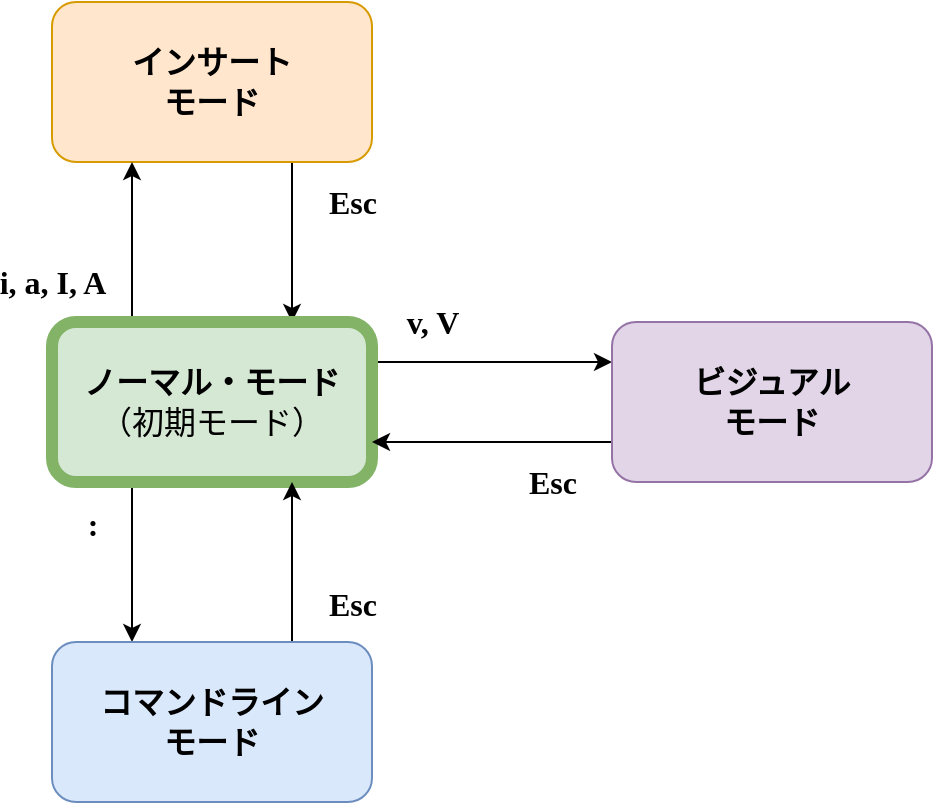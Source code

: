<mxfile version="21.6.1" type="device">
  <diagram id="0" name="ページ1">
    <mxGraphModel dx="954" dy="724" grid="1" gridSize="10" guides="1" tooltips="1" connect="1" arrows="1" fold="1" page="1" pageScale="1" pageWidth="827" pageHeight="1169" math="0" shadow="0">
      <root>
        <mxCell id="0" />
        <mxCell id="1" parent="0" />
        <mxCell id="11" style="edgeStyle=orthogonalEdgeStyle;rounded=0;orthogonalLoop=1;jettySize=auto;html=1;entryX=0.75;entryY=0;entryDx=0;entryDy=0;exitX=0.75;exitY=1;exitDx=0;exitDy=0;" parent="1" source="2" target="3" edge="1">
          <mxGeometry relative="1" as="geometry" />
        </mxCell>
        <mxCell id="13" value="Esc" style="edgeLabel;html=1;align=center;verticalAlign=middle;resizable=0;points=[];labelBackgroundColor=none;fontStyle=1;fontSize=16;fontFamily=Charter;" parent="11" vertex="1" connectable="0">
          <mxGeometry x="-0.067" y="2" relative="1" as="geometry">
            <mxPoint x="28" y="-18" as="offset" />
          </mxGeometry>
        </mxCell>
        <mxCell id="2" value="インサート&lt;br style=&quot;font-size: 16px;&quot;&gt;モード" style="rounded=1;whiteSpace=wrap;html=1;fontStyle=1;fontSize=16;fillColor=#ffe6cc;strokeColor=#d79b00;" parent="1" vertex="1">
          <mxGeometry x="200" y="40" width="160" height="80" as="geometry" />
        </mxCell>
        <mxCell id="6" style="edgeStyle=orthogonalEdgeStyle;rounded=0;orthogonalLoop=1;jettySize=auto;html=1;entryX=0;entryY=0.25;entryDx=0;entryDy=0;exitX=1;exitY=0.25;exitDx=0;exitDy=0;" parent="1" source="3" target="5" edge="1">
          <mxGeometry relative="1" as="geometry" />
        </mxCell>
        <mxCell id="16" value="v, V" style="edgeLabel;html=1;align=center;verticalAlign=middle;resizable=0;points=[];fontStyle=1;fontSize=16;labelBackgroundColor=none;fontFamily=Charter;" parent="6" vertex="1" connectable="0">
          <mxGeometry x="-0.28" relative="1" as="geometry">
            <mxPoint x="-13" y="-20" as="offset" />
          </mxGeometry>
        </mxCell>
        <mxCell id="8" style="edgeStyle=orthogonalEdgeStyle;rounded=0;orthogonalLoop=1;jettySize=auto;html=1;entryX=0.25;entryY=0;entryDx=0;entryDy=0;exitX=0.25;exitY=1;exitDx=0;exitDy=0;" parent="1" source="3" target="4" edge="1">
          <mxGeometry relative="1" as="geometry" />
        </mxCell>
        <mxCell id="14" value=":" style="edgeLabel;html=1;align=center;verticalAlign=middle;resizable=0;points=[];fontStyle=1;fontSize=16;labelBackgroundColor=none;fontFamily=Charter;" parent="8" vertex="1" connectable="0">
          <mxGeometry x="-0.267" y="-2" relative="1" as="geometry">
            <mxPoint x="-18" y="-9" as="offset" />
          </mxGeometry>
        </mxCell>
        <mxCell id="10" style="edgeStyle=orthogonalEdgeStyle;rounded=0;orthogonalLoop=1;jettySize=auto;html=1;entryX=0.25;entryY=1;entryDx=0;entryDy=0;exitX=0.25;exitY=0;exitDx=0;exitDy=0;" parent="1" source="3" target="2" edge="1">
          <mxGeometry relative="1" as="geometry" />
        </mxCell>
        <mxCell id="12" value="i, a, I, A" style="edgeLabel;html=1;align=center;verticalAlign=middle;resizable=0;points=[];labelBackgroundColor=none;fontStyle=1;fontSize=16;fontFamily=Charter;" parent="10" vertex="1" connectable="0">
          <mxGeometry x="0.183" relative="1" as="geometry">
            <mxPoint x="-40" y="27" as="offset" />
          </mxGeometry>
        </mxCell>
        <mxCell id="3" value="ノーマル・モード&lt;br&gt;&lt;span style=&quot;font-weight: normal;&quot;&gt;（初期モード）&lt;/span&gt;" style="rounded=1;whiteSpace=wrap;html=1;fontStyle=1;fontSize=16;fillColor=#d5e8d4;strokeColor=#82b366;strokeWidth=6;" parent="1" vertex="1">
          <mxGeometry x="200" y="200" width="160" height="80" as="geometry" />
        </mxCell>
        <mxCell id="9" style="edgeStyle=orthogonalEdgeStyle;rounded=0;orthogonalLoop=1;jettySize=auto;html=1;entryX=0.75;entryY=1;entryDx=0;entryDy=0;exitX=0.75;exitY=0;exitDx=0;exitDy=0;" parent="1" source="4" target="3" edge="1">
          <mxGeometry relative="1" as="geometry" />
        </mxCell>
        <mxCell id="15" value="Esc" style="edgeLabel;html=1;align=center;verticalAlign=middle;resizable=0;points=[];fontStyle=1;fontSize=16;labelBackgroundColor=none;fontFamily=Charter;" parent="9" vertex="1" connectable="0">
          <mxGeometry x="0.19" y="-1" relative="1" as="geometry">
            <mxPoint x="29" y="28" as="offset" />
          </mxGeometry>
        </mxCell>
        <mxCell id="4" value="コマンドライン&lt;br style=&quot;font-size: 16px;&quot;&gt;モード" style="rounded=1;whiteSpace=wrap;html=1;fontStyle=1;fontSize=16;fillColor=#dae8fc;strokeColor=#6c8ebf;" parent="1" vertex="1">
          <mxGeometry x="200" y="360" width="160" height="80" as="geometry" />
        </mxCell>
        <mxCell id="7" style="edgeStyle=orthogonalEdgeStyle;rounded=0;orthogonalLoop=1;jettySize=auto;html=1;entryX=1;entryY=0.75;entryDx=0;entryDy=0;exitX=0;exitY=0.75;exitDx=0;exitDy=0;" parent="1" source="5" target="3" edge="1">
          <mxGeometry relative="1" as="geometry" />
        </mxCell>
        <mxCell id="17" value="Esc" style="edgeLabel;html=1;align=center;verticalAlign=middle;resizable=0;points=[];labelBackgroundColor=none;fontStyle=1;fontSize=16;fontFamily=Charter;" parent="7" vertex="1" connectable="0">
          <mxGeometry x="0.044" relative="1" as="geometry">
            <mxPoint x="32" y="20" as="offset" />
          </mxGeometry>
        </mxCell>
        <mxCell id="5" value="ビジュアル&lt;br style=&quot;font-size: 16px;&quot;&gt;モード" style="rounded=1;whiteSpace=wrap;html=1;fontStyle=1;fontSize=16;fillColor=#e1d5e7;strokeColor=#9673a6;" parent="1" vertex="1">
          <mxGeometry x="480" y="200" width="160" height="80" as="geometry" />
        </mxCell>
      </root>
    </mxGraphModel>
  </diagram>
</mxfile>
